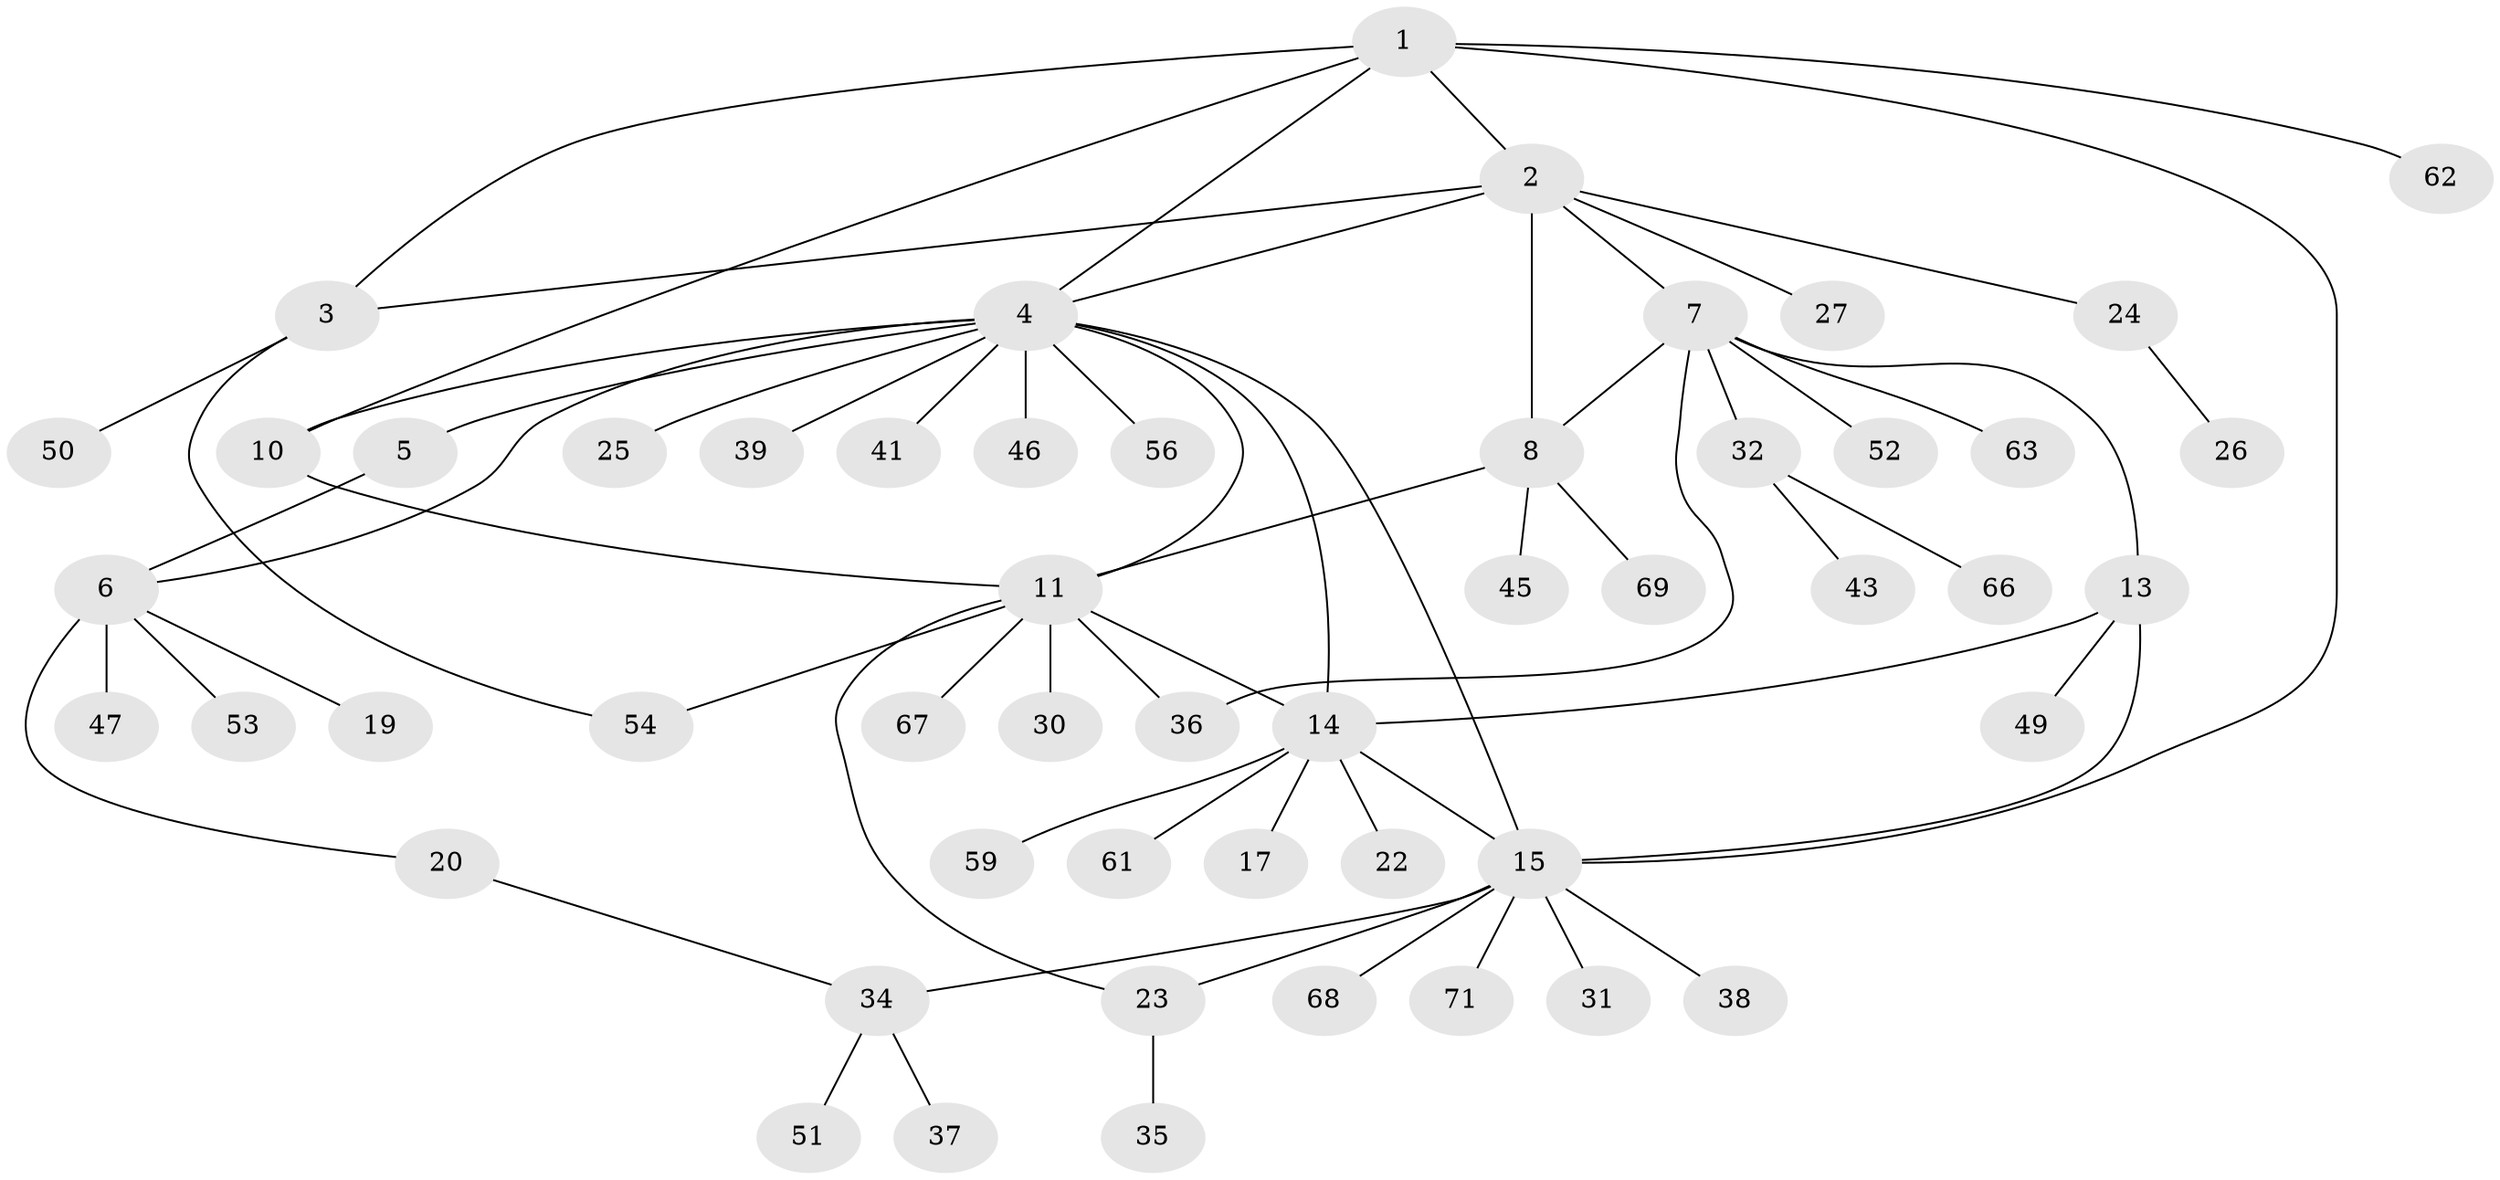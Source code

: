 // original degree distribution, {6: 0.0410958904109589, 5: 0.0410958904109589, 8: 0.0136986301369863, 2: 0.1780821917808219, 7: 0.0410958904109589, 4: 0.0547945205479452, 9: 0.0136986301369863, 11: 0.0136986301369863, 3: 0.0547945205479452, 1: 0.547945205479452}
// Generated by graph-tools (version 1.1) at 2025/42/03/06/25 10:42:10]
// undirected, 52 vertices, 67 edges
graph export_dot {
graph [start="1"]
  node [color=gray90,style=filled];
  1 [super="+57"];
  2 [super="+9"];
  3 [super="+60"];
  4 [super="+12"];
  5;
  6 [super="+58"];
  7 [super="+48"];
  8 [super="+29"];
  10 [super="+64"];
  11 [super="+16"];
  13 [super="+21"];
  14 [super="+18"];
  15 [super="+55"];
  17 [super="+42"];
  19;
  20 [super="+28"];
  22;
  23 [super="+33"];
  24;
  25;
  26;
  27;
  30 [super="+72"];
  31;
  32 [super="+44"];
  34 [super="+70"];
  35;
  36 [super="+65"];
  37;
  38 [super="+40"];
  39;
  41;
  43;
  45;
  46;
  47;
  49;
  50;
  51;
  52;
  53;
  54 [super="+73"];
  56;
  59;
  61;
  62;
  63;
  66;
  67;
  68;
  69;
  71;
  1 -- 2;
  1 -- 3;
  1 -- 4;
  1 -- 10;
  1 -- 15;
  1 -- 62;
  2 -- 3;
  2 -- 24;
  2 -- 27;
  2 -- 8;
  2 -- 4;
  2 -- 7;
  3 -- 50;
  3 -- 54;
  4 -- 5;
  4 -- 6;
  4 -- 14;
  4 -- 25;
  4 -- 39;
  4 -- 56;
  4 -- 41;
  4 -- 10;
  4 -- 11;
  4 -- 46;
  4 -- 15;
  5 -- 6;
  6 -- 19;
  6 -- 20;
  6 -- 47;
  6 -- 53;
  7 -- 8;
  7 -- 13;
  7 -- 32;
  7 -- 52;
  7 -- 63;
  7 -- 36;
  8 -- 11;
  8 -- 45;
  8 -- 69;
  10 -- 11;
  11 -- 30;
  11 -- 36;
  11 -- 67;
  11 -- 14;
  11 -- 23;
  11 -- 54;
  13 -- 14;
  13 -- 15;
  13 -- 49;
  14 -- 15;
  14 -- 17;
  14 -- 61;
  14 -- 59;
  14 -- 22;
  15 -- 23;
  15 -- 31;
  15 -- 38;
  15 -- 68;
  15 -- 71;
  15 -- 34;
  20 -- 34;
  23 -- 35;
  24 -- 26;
  32 -- 43;
  32 -- 66;
  34 -- 37;
  34 -- 51;
}
